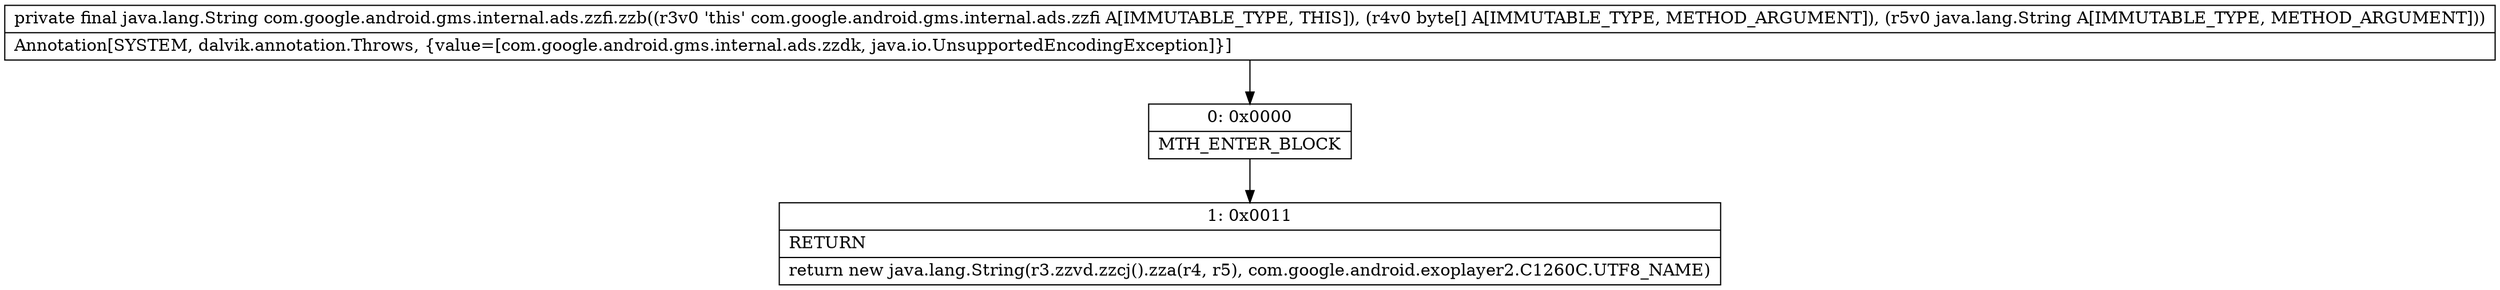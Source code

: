 digraph "CFG forcom.google.android.gms.internal.ads.zzfi.zzb([BLjava\/lang\/String;)Ljava\/lang\/String;" {
Node_0 [shape=record,label="{0\:\ 0x0000|MTH_ENTER_BLOCK\l}"];
Node_1 [shape=record,label="{1\:\ 0x0011|RETURN\l|return new java.lang.String(r3.zzvd.zzcj().zza(r4, r5), com.google.android.exoplayer2.C1260C.UTF8_NAME)\l}"];
MethodNode[shape=record,label="{private final java.lang.String com.google.android.gms.internal.ads.zzfi.zzb((r3v0 'this' com.google.android.gms.internal.ads.zzfi A[IMMUTABLE_TYPE, THIS]), (r4v0 byte[] A[IMMUTABLE_TYPE, METHOD_ARGUMENT]), (r5v0 java.lang.String A[IMMUTABLE_TYPE, METHOD_ARGUMENT]))  | Annotation[SYSTEM, dalvik.annotation.Throws, \{value=[com.google.android.gms.internal.ads.zzdk, java.io.UnsupportedEncodingException]\}]\l}"];
MethodNode -> Node_0;
Node_0 -> Node_1;
}

